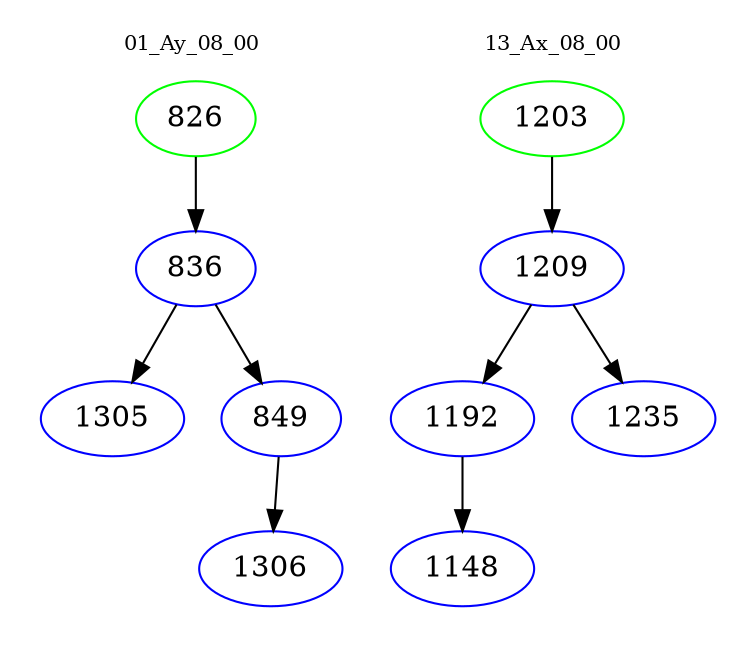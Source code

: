 digraph{
subgraph cluster_0 {
color = white
label = "01_Ay_08_00";
fontsize=10;
T0_826 [label="826", color="green"]
T0_826 -> T0_836 [color="black"]
T0_836 [label="836", color="blue"]
T0_836 -> T0_1305 [color="black"]
T0_1305 [label="1305", color="blue"]
T0_836 -> T0_849 [color="black"]
T0_849 [label="849", color="blue"]
T0_849 -> T0_1306 [color="black"]
T0_1306 [label="1306", color="blue"]
}
subgraph cluster_1 {
color = white
label = "13_Ax_08_00";
fontsize=10;
T1_1203 [label="1203", color="green"]
T1_1203 -> T1_1209 [color="black"]
T1_1209 [label="1209", color="blue"]
T1_1209 -> T1_1192 [color="black"]
T1_1192 [label="1192", color="blue"]
T1_1192 -> T1_1148 [color="black"]
T1_1148 [label="1148", color="blue"]
T1_1209 -> T1_1235 [color="black"]
T1_1235 [label="1235", color="blue"]
}
}
